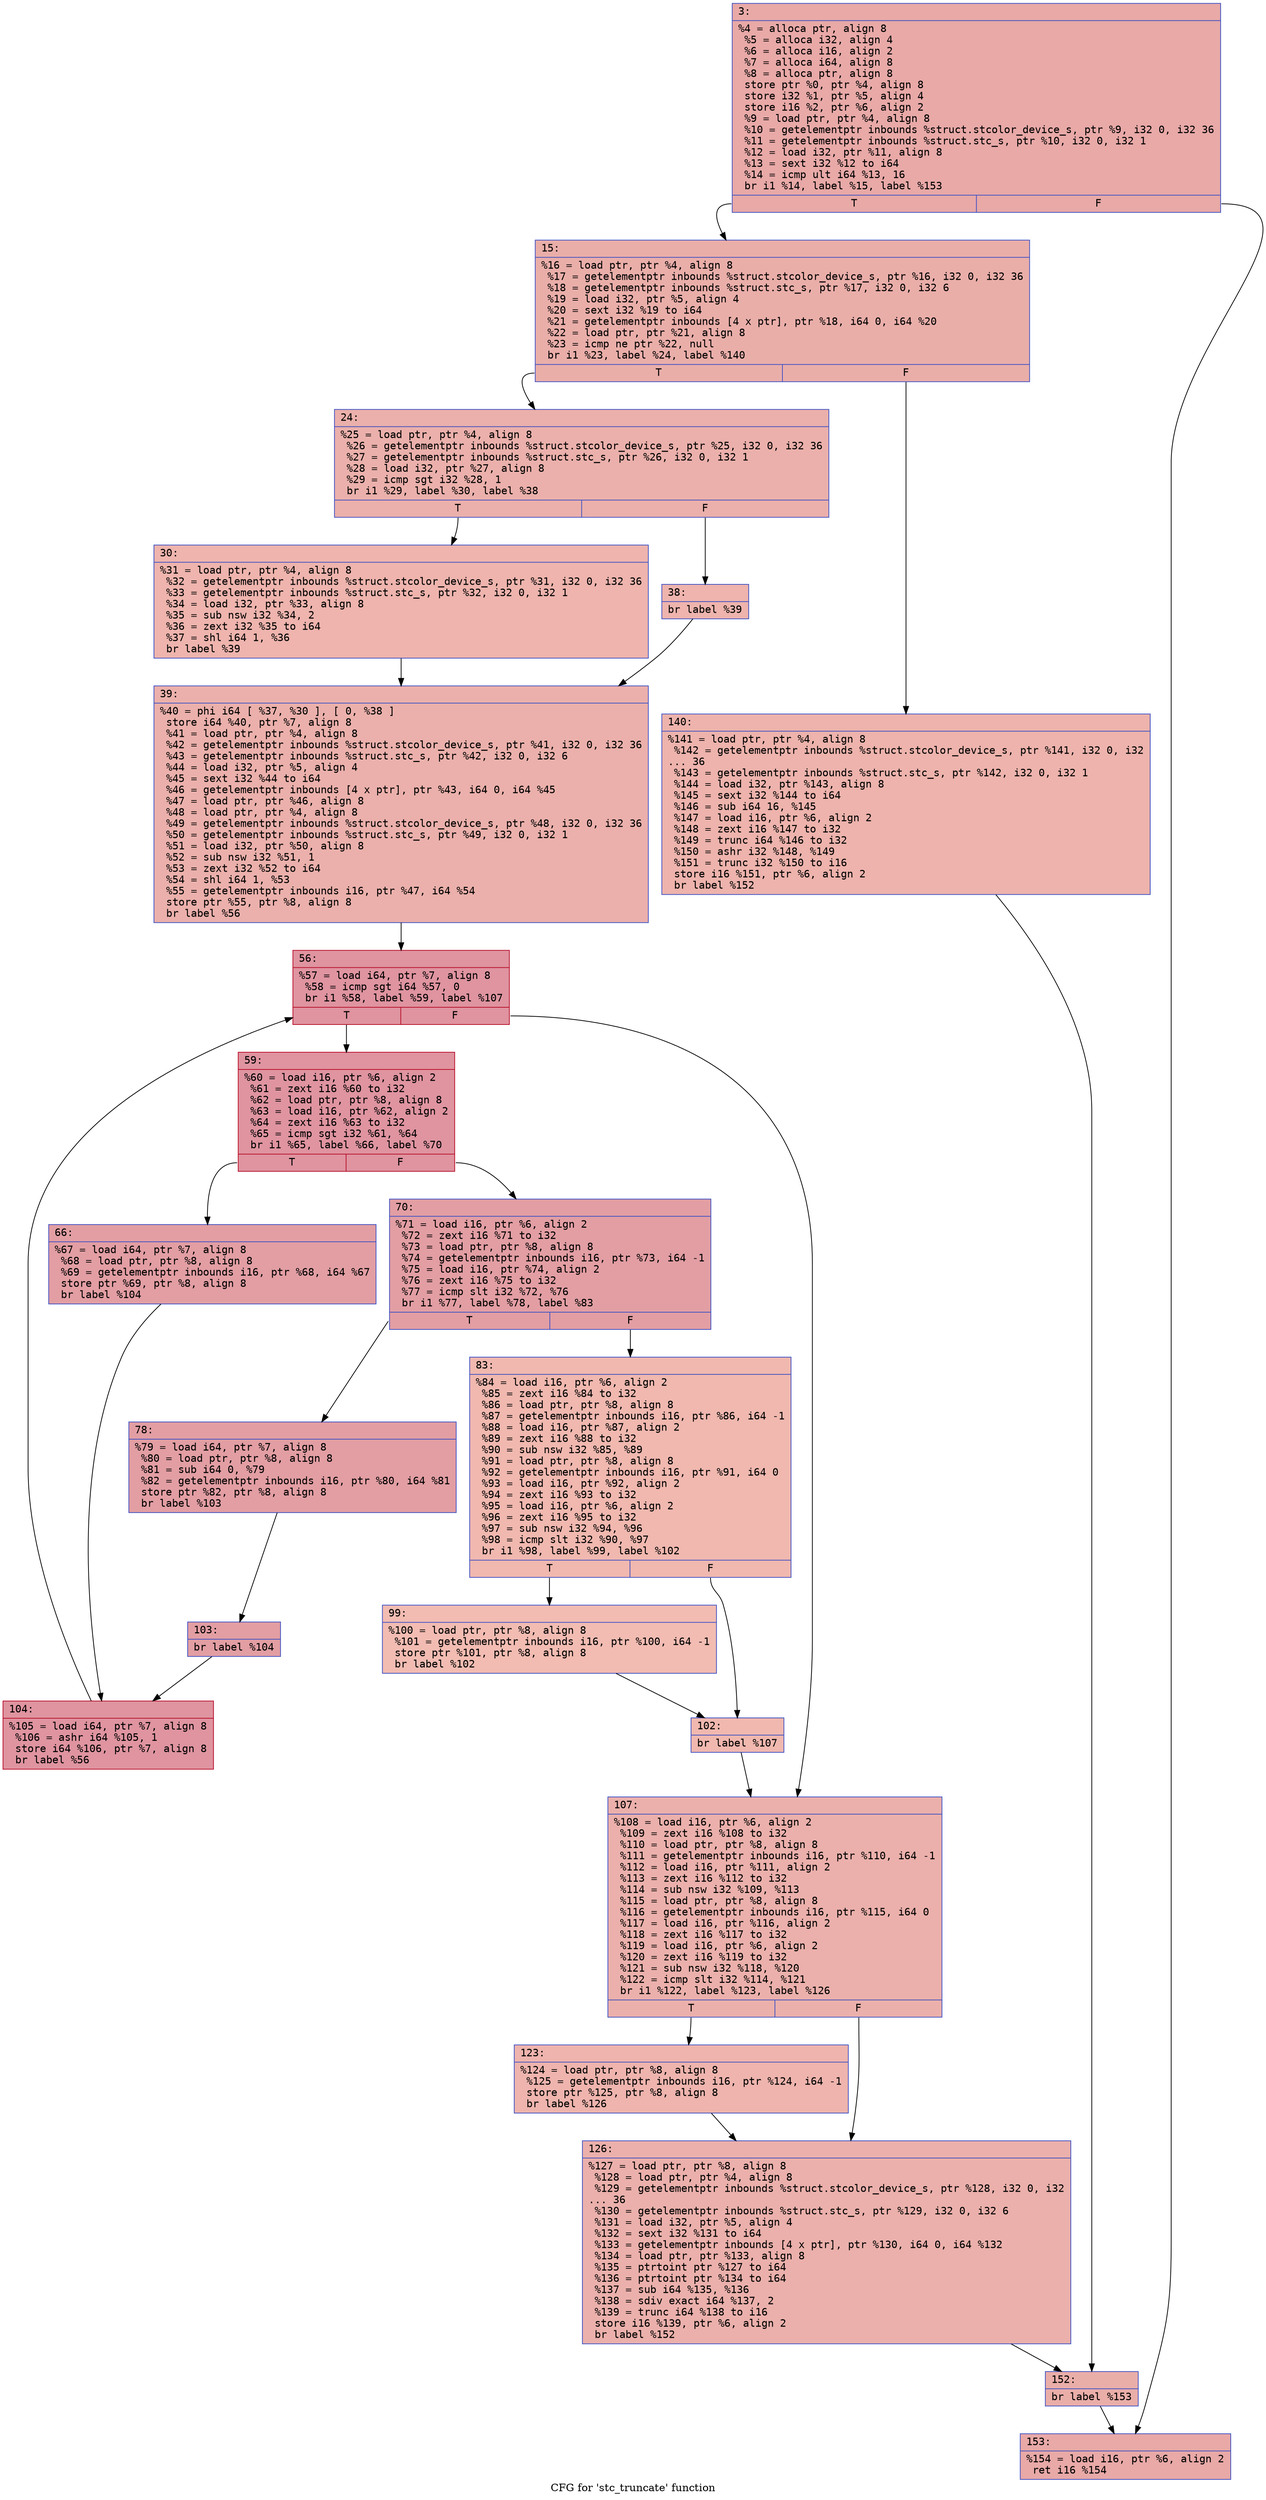 digraph "CFG for 'stc_truncate' function" {
	label="CFG for 'stc_truncate' function";

	Node0x6000016ac9b0 [shape=record,color="#3d50c3ff", style=filled, fillcolor="#ca3b3770" fontname="Courier",label="{3:\l|  %4 = alloca ptr, align 8\l  %5 = alloca i32, align 4\l  %6 = alloca i16, align 2\l  %7 = alloca i64, align 8\l  %8 = alloca ptr, align 8\l  store ptr %0, ptr %4, align 8\l  store i32 %1, ptr %5, align 4\l  store i16 %2, ptr %6, align 2\l  %9 = load ptr, ptr %4, align 8\l  %10 = getelementptr inbounds %struct.stcolor_device_s, ptr %9, i32 0, i32 36\l  %11 = getelementptr inbounds %struct.stc_s, ptr %10, i32 0, i32 1\l  %12 = load i32, ptr %11, align 8\l  %13 = sext i32 %12 to i64\l  %14 = icmp ult i64 %13, 16\l  br i1 %14, label %15, label %153\l|{<s0>T|<s1>F}}"];
	Node0x6000016ac9b0:s0 -> Node0x6000016aca00[tooltip="3 -> 15\nProbability 50.00%" ];
	Node0x6000016ac9b0:s1 -> Node0x6000016ad040[tooltip="3 -> 153\nProbability 50.00%" ];
	Node0x6000016aca00 [shape=record,color="#3d50c3ff", style=filled, fillcolor="#d0473d70" fontname="Courier",label="{15:\l|  %16 = load ptr, ptr %4, align 8\l  %17 = getelementptr inbounds %struct.stcolor_device_s, ptr %16, i32 0, i32 36\l  %18 = getelementptr inbounds %struct.stc_s, ptr %17, i32 0, i32 6\l  %19 = load i32, ptr %5, align 4\l  %20 = sext i32 %19 to i64\l  %21 = getelementptr inbounds [4 x ptr], ptr %18, i64 0, i64 %20\l  %22 = load ptr, ptr %21, align 8\l  %23 = icmp ne ptr %22, null\l  br i1 %23, label %24, label %140\l|{<s0>T|<s1>F}}"];
	Node0x6000016aca00:s0 -> Node0x6000016aca50[tooltip="15 -> 24\nProbability 62.50%" ];
	Node0x6000016aca00:s1 -> Node0x6000016acfa0[tooltip="15 -> 140\nProbability 37.50%" ];
	Node0x6000016aca50 [shape=record,color="#3d50c3ff", style=filled, fillcolor="#d24b4070" fontname="Courier",label="{24:\l|  %25 = load ptr, ptr %4, align 8\l  %26 = getelementptr inbounds %struct.stcolor_device_s, ptr %25, i32 0, i32 36\l  %27 = getelementptr inbounds %struct.stc_s, ptr %26, i32 0, i32 1\l  %28 = load i32, ptr %27, align 8\l  %29 = icmp sgt i32 %28, 1\l  br i1 %29, label %30, label %38\l|{<s0>T|<s1>F}}"];
	Node0x6000016aca50:s0 -> Node0x6000016acaa0[tooltip="24 -> 30\nProbability 50.00%" ];
	Node0x6000016aca50:s1 -> Node0x6000016acaf0[tooltip="24 -> 38\nProbability 50.00%" ];
	Node0x6000016acaa0 [shape=record,color="#3d50c3ff", style=filled, fillcolor="#d8564670" fontname="Courier",label="{30:\l|  %31 = load ptr, ptr %4, align 8\l  %32 = getelementptr inbounds %struct.stcolor_device_s, ptr %31, i32 0, i32 36\l  %33 = getelementptr inbounds %struct.stc_s, ptr %32, i32 0, i32 1\l  %34 = load i32, ptr %33, align 8\l  %35 = sub nsw i32 %34, 2\l  %36 = zext i32 %35 to i64\l  %37 = shl i64 1, %36\l  br label %39\l}"];
	Node0x6000016acaa0 -> Node0x6000016acb40[tooltip="30 -> 39\nProbability 100.00%" ];
	Node0x6000016acaf0 [shape=record,color="#3d50c3ff", style=filled, fillcolor="#d8564670" fontname="Courier",label="{38:\l|  br label %39\l}"];
	Node0x6000016acaf0 -> Node0x6000016acb40[tooltip="38 -> 39\nProbability 100.00%" ];
	Node0x6000016acb40 [shape=record,color="#3d50c3ff", style=filled, fillcolor="#d24b4070" fontname="Courier",label="{39:\l|  %40 = phi i64 [ %37, %30 ], [ 0, %38 ]\l  store i64 %40, ptr %7, align 8\l  %41 = load ptr, ptr %4, align 8\l  %42 = getelementptr inbounds %struct.stcolor_device_s, ptr %41, i32 0, i32 36\l  %43 = getelementptr inbounds %struct.stc_s, ptr %42, i32 0, i32 6\l  %44 = load i32, ptr %5, align 4\l  %45 = sext i32 %44 to i64\l  %46 = getelementptr inbounds [4 x ptr], ptr %43, i64 0, i64 %45\l  %47 = load ptr, ptr %46, align 8\l  %48 = load ptr, ptr %4, align 8\l  %49 = getelementptr inbounds %struct.stcolor_device_s, ptr %48, i32 0, i32 36\l  %50 = getelementptr inbounds %struct.stc_s, ptr %49, i32 0, i32 1\l  %51 = load i32, ptr %50, align 8\l  %52 = sub nsw i32 %51, 1\l  %53 = zext i32 %52 to i64\l  %54 = shl i64 1, %53\l  %55 = getelementptr inbounds i16, ptr %47, i64 %54\l  store ptr %55, ptr %8, align 8\l  br label %56\l}"];
	Node0x6000016acb40 -> Node0x6000016acb90[tooltip="39 -> 56\nProbability 100.00%" ];
	Node0x6000016acb90 [shape=record,color="#b70d28ff", style=filled, fillcolor="#b70d2870" fontname="Courier",label="{56:\l|  %57 = load i64, ptr %7, align 8\l  %58 = icmp sgt i64 %57, 0\l  br i1 %58, label %59, label %107\l|{<s0>T|<s1>F}}"];
	Node0x6000016acb90:s0 -> Node0x6000016acbe0[tooltip="56 -> 59\nProbability 96.88%" ];
	Node0x6000016acb90:s1 -> Node0x6000016aceb0[tooltip="56 -> 107\nProbability 3.12%" ];
	Node0x6000016acbe0 [shape=record,color="#b70d28ff", style=filled, fillcolor="#b70d2870" fontname="Courier",label="{59:\l|  %60 = load i16, ptr %6, align 2\l  %61 = zext i16 %60 to i32\l  %62 = load ptr, ptr %8, align 8\l  %63 = load i16, ptr %62, align 2\l  %64 = zext i16 %63 to i32\l  %65 = icmp sgt i32 %61, %64\l  br i1 %65, label %66, label %70\l|{<s0>T|<s1>F}}"];
	Node0x6000016acbe0:s0 -> Node0x6000016acc30[tooltip="59 -> 66\nProbability 50.00%" ];
	Node0x6000016acbe0:s1 -> Node0x6000016acc80[tooltip="59 -> 70\nProbability 50.00%" ];
	Node0x6000016acc30 [shape=record,color="#3d50c3ff", style=filled, fillcolor="#be242e70" fontname="Courier",label="{66:\l|  %67 = load i64, ptr %7, align 8\l  %68 = load ptr, ptr %8, align 8\l  %69 = getelementptr inbounds i16, ptr %68, i64 %67\l  store ptr %69, ptr %8, align 8\l  br label %104\l}"];
	Node0x6000016acc30 -> Node0x6000016ace60[tooltip="66 -> 104\nProbability 100.00%" ];
	Node0x6000016acc80 [shape=record,color="#3d50c3ff", style=filled, fillcolor="#be242e70" fontname="Courier",label="{70:\l|  %71 = load i16, ptr %6, align 2\l  %72 = zext i16 %71 to i32\l  %73 = load ptr, ptr %8, align 8\l  %74 = getelementptr inbounds i16, ptr %73, i64 -1\l  %75 = load i16, ptr %74, align 2\l  %76 = zext i16 %75 to i32\l  %77 = icmp slt i32 %72, %76\l  br i1 %77, label %78, label %83\l|{<s0>T|<s1>F}}"];
	Node0x6000016acc80:s0 -> Node0x6000016accd0[tooltip="70 -> 78\nProbability 96.88%" ];
	Node0x6000016acc80:s1 -> Node0x6000016acd20[tooltip="70 -> 83\nProbability 3.12%" ];
	Node0x6000016accd0 [shape=record,color="#3d50c3ff", style=filled, fillcolor="#be242e70" fontname="Courier",label="{78:\l|  %79 = load i64, ptr %7, align 8\l  %80 = load ptr, ptr %8, align 8\l  %81 = sub i64 0, %79\l  %82 = getelementptr inbounds i16, ptr %80, i64 %81\l  store ptr %82, ptr %8, align 8\l  br label %103\l}"];
	Node0x6000016accd0 -> Node0x6000016ace10[tooltip="78 -> 103\nProbability 100.00%" ];
	Node0x6000016acd20 [shape=record,color="#3d50c3ff", style=filled, fillcolor="#dc5d4a70" fontname="Courier",label="{83:\l|  %84 = load i16, ptr %6, align 2\l  %85 = zext i16 %84 to i32\l  %86 = load ptr, ptr %8, align 8\l  %87 = getelementptr inbounds i16, ptr %86, i64 -1\l  %88 = load i16, ptr %87, align 2\l  %89 = zext i16 %88 to i32\l  %90 = sub nsw i32 %85, %89\l  %91 = load ptr, ptr %8, align 8\l  %92 = getelementptr inbounds i16, ptr %91, i64 0\l  %93 = load i16, ptr %92, align 2\l  %94 = zext i16 %93 to i32\l  %95 = load i16, ptr %6, align 2\l  %96 = zext i16 %95 to i32\l  %97 = sub nsw i32 %94, %96\l  %98 = icmp slt i32 %90, %97\l  br i1 %98, label %99, label %102\l|{<s0>T|<s1>F}}"];
	Node0x6000016acd20:s0 -> Node0x6000016acd70[tooltip="83 -> 99\nProbability 50.00%" ];
	Node0x6000016acd20:s1 -> Node0x6000016acdc0[tooltip="83 -> 102\nProbability 50.00%" ];
	Node0x6000016acd70 [shape=record,color="#3d50c3ff", style=filled, fillcolor="#e1675170" fontname="Courier",label="{99:\l|  %100 = load ptr, ptr %8, align 8\l  %101 = getelementptr inbounds i16, ptr %100, i64 -1\l  store ptr %101, ptr %8, align 8\l  br label %102\l}"];
	Node0x6000016acd70 -> Node0x6000016acdc0[tooltip="99 -> 102\nProbability 100.00%" ];
	Node0x6000016acdc0 [shape=record,color="#3d50c3ff", style=filled, fillcolor="#dc5d4a70" fontname="Courier",label="{102:\l|  br label %107\l}"];
	Node0x6000016acdc0 -> Node0x6000016aceb0[tooltip="102 -> 107\nProbability 100.00%" ];
	Node0x6000016ace10 [shape=record,color="#3d50c3ff", style=filled, fillcolor="#be242e70" fontname="Courier",label="{103:\l|  br label %104\l}"];
	Node0x6000016ace10 -> Node0x6000016ace60[tooltip="103 -> 104\nProbability 100.00%" ];
	Node0x6000016ace60 [shape=record,color="#b70d28ff", style=filled, fillcolor="#b70d2870" fontname="Courier",label="{104:\l|  %105 = load i64, ptr %7, align 8\l  %106 = ashr i64 %105, 1\l  store i64 %106, ptr %7, align 8\l  br label %56\l}"];
	Node0x6000016ace60 -> Node0x6000016acb90[tooltip="104 -> 56\nProbability 100.00%" ];
	Node0x6000016aceb0 [shape=record,color="#3d50c3ff", style=filled, fillcolor="#d24b4070" fontname="Courier",label="{107:\l|  %108 = load i16, ptr %6, align 2\l  %109 = zext i16 %108 to i32\l  %110 = load ptr, ptr %8, align 8\l  %111 = getelementptr inbounds i16, ptr %110, i64 -1\l  %112 = load i16, ptr %111, align 2\l  %113 = zext i16 %112 to i32\l  %114 = sub nsw i32 %109, %113\l  %115 = load ptr, ptr %8, align 8\l  %116 = getelementptr inbounds i16, ptr %115, i64 0\l  %117 = load i16, ptr %116, align 2\l  %118 = zext i16 %117 to i32\l  %119 = load i16, ptr %6, align 2\l  %120 = zext i16 %119 to i32\l  %121 = sub nsw i32 %118, %120\l  %122 = icmp slt i32 %114, %121\l  br i1 %122, label %123, label %126\l|{<s0>T|<s1>F}}"];
	Node0x6000016aceb0:s0 -> Node0x6000016acf00[tooltip="107 -> 123\nProbability 50.00%" ];
	Node0x6000016aceb0:s1 -> Node0x6000016acf50[tooltip="107 -> 126\nProbability 50.00%" ];
	Node0x6000016acf00 [shape=record,color="#3d50c3ff", style=filled, fillcolor="#d8564670" fontname="Courier",label="{123:\l|  %124 = load ptr, ptr %8, align 8\l  %125 = getelementptr inbounds i16, ptr %124, i64 -1\l  store ptr %125, ptr %8, align 8\l  br label %126\l}"];
	Node0x6000016acf00 -> Node0x6000016acf50[tooltip="123 -> 126\nProbability 100.00%" ];
	Node0x6000016acf50 [shape=record,color="#3d50c3ff", style=filled, fillcolor="#d24b4070" fontname="Courier",label="{126:\l|  %127 = load ptr, ptr %8, align 8\l  %128 = load ptr, ptr %4, align 8\l  %129 = getelementptr inbounds %struct.stcolor_device_s, ptr %128, i32 0, i32\l... 36\l  %130 = getelementptr inbounds %struct.stc_s, ptr %129, i32 0, i32 6\l  %131 = load i32, ptr %5, align 4\l  %132 = sext i32 %131 to i64\l  %133 = getelementptr inbounds [4 x ptr], ptr %130, i64 0, i64 %132\l  %134 = load ptr, ptr %133, align 8\l  %135 = ptrtoint ptr %127 to i64\l  %136 = ptrtoint ptr %134 to i64\l  %137 = sub i64 %135, %136\l  %138 = sdiv exact i64 %137, 2\l  %139 = trunc i64 %138 to i16\l  store i16 %139, ptr %6, align 2\l  br label %152\l}"];
	Node0x6000016acf50 -> Node0x6000016acff0[tooltip="126 -> 152\nProbability 100.00%" ];
	Node0x6000016acfa0 [shape=record,color="#3d50c3ff", style=filled, fillcolor="#d6524470" fontname="Courier",label="{140:\l|  %141 = load ptr, ptr %4, align 8\l  %142 = getelementptr inbounds %struct.stcolor_device_s, ptr %141, i32 0, i32\l... 36\l  %143 = getelementptr inbounds %struct.stc_s, ptr %142, i32 0, i32 1\l  %144 = load i32, ptr %143, align 8\l  %145 = sext i32 %144 to i64\l  %146 = sub i64 16, %145\l  %147 = load i16, ptr %6, align 2\l  %148 = zext i16 %147 to i32\l  %149 = trunc i64 %146 to i32\l  %150 = ashr i32 %148, %149\l  %151 = trunc i32 %150 to i16\l  store i16 %151, ptr %6, align 2\l  br label %152\l}"];
	Node0x6000016acfa0 -> Node0x6000016acff0[tooltip="140 -> 152\nProbability 100.00%" ];
	Node0x6000016acff0 [shape=record,color="#3d50c3ff", style=filled, fillcolor="#d0473d70" fontname="Courier",label="{152:\l|  br label %153\l}"];
	Node0x6000016acff0 -> Node0x6000016ad040[tooltip="152 -> 153\nProbability 100.00%" ];
	Node0x6000016ad040 [shape=record,color="#3d50c3ff", style=filled, fillcolor="#ca3b3770" fontname="Courier",label="{153:\l|  %154 = load i16, ptr %6, align 2\l  ret i16 %154\l}"];
}
